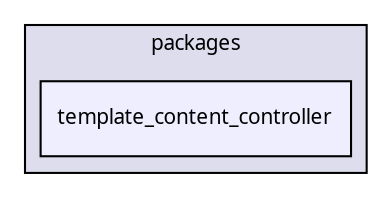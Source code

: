 digraph "packages/page/packages/template_content/packages/template_content_controller/" {
  compound=true
  node [ fontsize="10", fontname="FreeSans.ttf"];
  edge [ labelfontsize="10", labelfontname="FreeSans.ttf"];
  subgraph clusterdir_8206eb036fc30b979c49b8185156d353 {
    graph [ bgcolor="#ddddee", pencolor="black", label="packages" fontname="FreeSans.ttf", fontsize="10", URL="dir_8206eb036fc30b979c49b8185156d353.html"]
  dir_6e341e78cb7f73c4a959a643c0958d50 [shape=box, label="template_content_controller", style="filled", fillcolor="#eeeeff", pencolor="black", URL="dir_6e341e78cb7f73c4a959a643c0958d50.html"];
  }
}
